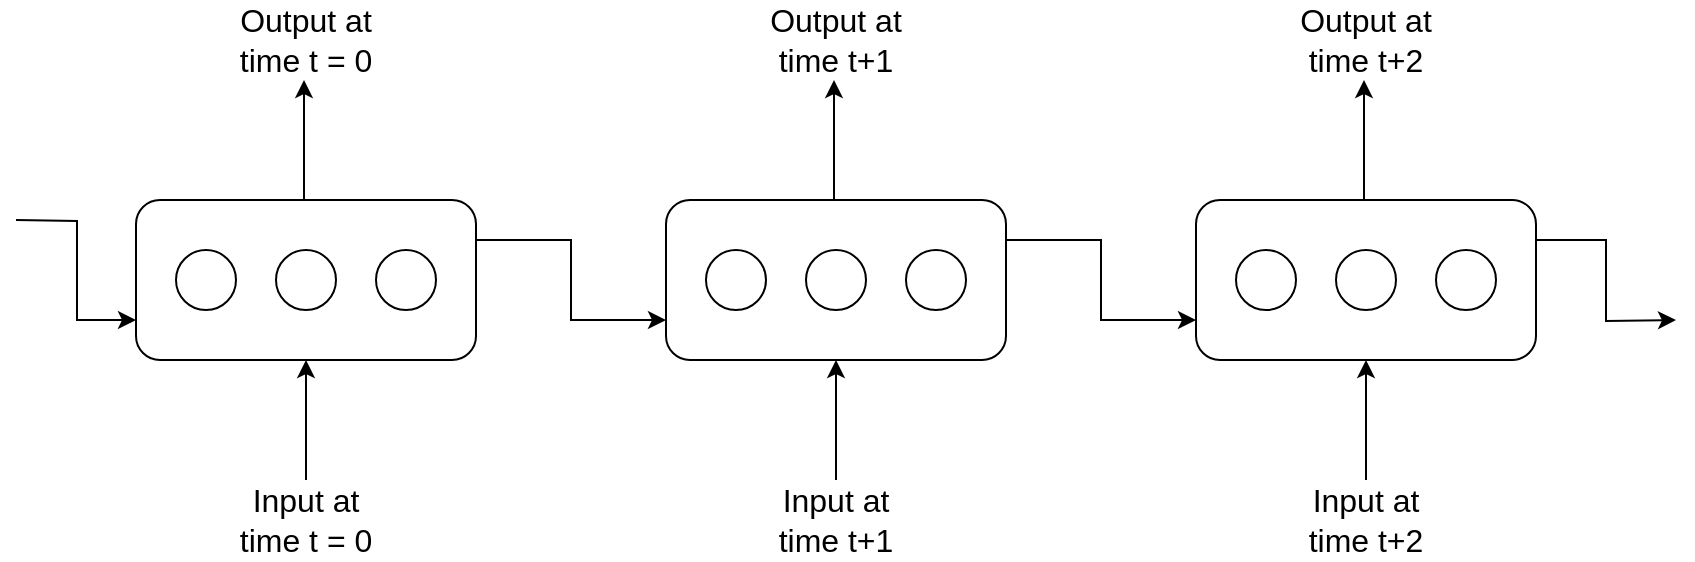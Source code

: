 <mxfile version="11.2.2" type="device" pages="1"><diagram id="nKfWUY4WHd_ot0ILlAox" name="Page-1"><mxGraphModel dx="2016" dy="865" grid="1" gridSize="10" guides="1" tooltips="1" connect="1" arrows="1" fold="1" page="1" pageScale="1" pageWidth="827" pageHeight="1169" math="0" shadow="0"><root><mxCell id="0"/><mxCell id="1" parent="0"/><mxCell id="nzUK_Xk65o9h6ID9c8tt-22" style="edgeStyle=orthogonalEdgeStyle;rounded=0;orthogonalLoop=1;jettySize=auto;html=1;exitX=1;exitY=0.25;exitDx=0;exitDy=0;entryX=0;entryY=0.75;entryDx=0;entryDy=0;" edge="1" parent="1" source="nzUK_Xk65o9h6ID9c8tt-1" target="nzUK_Xk65o9h6ID9c8tt-10"><mxGeometry relative="1" as="geometry"/></mxCell><mxCell id="nzUK_Xk65o9h6ID9c8tt-25" style="edgeStyle=orthogonalEdgeStyle;rounded=0;orthogonalLoop=1;jettySize=auto;html=1;entryX=0;entryY=0.75;entryDx=0;entryDy=0;" edge="1" parent="1" target="nzUK_Xk65o9h6ID9c8tt-1"><mxGeometry relative="1" as="geometry"><mxPoint x="10" y="420" as="targetPoint"/><mxPoint x="-30" y="320" as="sourcePoint"/></mxGeometry></mxCell><mxCell id="nzUK_Xk65o9h6ID9c8tt-1" value="" style="rounded=1;whiteSpace=wrap;html=1;" vertex="1" parent="1"><mxGeometry x="30" y="310" width="170" height="80" as="geometry"/></mxCell><mxCell id="nzUK_Xk65o9h6ID9c8tt-2" value="" style="ellipse;whiteSpace=wrap;html=1;aspect=fixed;" vertex="1" parent="1"><mxGeometry x="50" y="335" width="30" height="30" as="geometry"/></mxCell><mxCell id="nzUK_Xk65o9h6ID9c8tt-3" value="" style="ellipse;whiteSpace=wrap;html=1;aspect=fixed;" vertex="1" parent="1"><mxGeometry x="100" y="335" width="30" height="30" as="geometry"/></mxCell><mxCell id="nzUK_Xk65o9h6ID9c8tt-4" value="" style="ellipse;whiteSpace=wrap;html=1;aspect=fixed;" vertex="1" parent="1"><mxGeometry x="150" y="335" width="30" height="30" as="geometry"/></mxCell><mxCell id="nzUK_Xk65o9h6ID9c8tt-5" value="" style="endArrow=classic;html=1;entryX=0.5;entryY=1;entryDx=0;entryDy=0;" edge="1" parent="1" target="nzUK_Xk65o9h6ID9c8tt-1"><mxGeometry width="50" height="50" relative="1" as="geometry"><mxPoint x="115" y="450" as="sourcePoint"/><mxPoint x="140" y="460" as="targetPoint"/></mxGeometry></mxCell><mxCell id="nzUK_Xk65o9h6ID9c8tt-6" value="" style="endArrow=classic;html=1;entryX=0.5;entryY=1;entryDx=0;entryDy=0;" edge="1" parent="1"><mxGeometry width="50" height="50" relative="1" as="geometry"><mxPoint x="114" y="310" as="sourcePoint"/><mxPoint x="114" y="250" as="targetPoint"/></mxGeometry></mxCell><mxCell id="nzUK_Xk65o9h6ID9c8tt-23" style="edgeStyle=orthogonalEdgeStyle;rounded=0;orthogonalLoop=1;jettySize=auto;html=1;exitX=1;exitY=0.25;exitDx=0;exitDy=0;entryX=0;entryY=0.75;entryDx=0;entryDy=0;" edge="1" parent="1" source="nzUK_Xk65o9h6ID9c8tt-10" target="nzUK_Xk65o9h6ID9c8tt-16"><mxGeometry relative="1" as="geometry"/></mxCell><mxCell id="nzUK_Xk65o9h6ID9c8tt-10" value="" style="rounded=1;whiteSpace=wrap;html=1;" vertex="1" parent="1"><mxGeometry x="295" y="310" width="170" height="80" as="geometry"/></mxCell><mxCell id="nzUK_Xk65o9h6ID9c8tt-11" value="" style="ellipse;whiteSpace=wrap;html=1;aspect=fixed;" vertex="1" parent="1"><mxGeometry x="315" y="335" width="30" height="30" as="geometry"/></mxCell><mxCell id="nzUK_Xk65o9h6ID9c8tt-12" value="" style="ellipse;whiteSpace=wrap;html=1;aspect=fixed;" vertex="1" parent="1"><mxGeometry x="365" y="335" width="30" height="30" as="geometry"/></mxCell><mxCell id="nzUK_Xk65o9h6ID9c8tt-13" value="" style="ellipse;whiteSpace=wrap;html=1;aspect=fixed;" vertex="1" parent="1"><mxGeometry x="415" y="335" width="30" height="30" as="geometry"/></mxCell><mxCell id="nzUK_Xk65o9h6ID9c8tt-14" value="" style="endArrow=classic;html=1;entryX=0.5;entryY=1;entryDx=0;entryDy=0;" edge="1" parent="1" target="nzUK_Xk65o9h6ID9c8tt-10"><mxGeometry width="50" height="50" relative="1" as="geometry"><mxPoint x="380" y="450" as="sourcePoint"/><mxPoint x="405" y="460" as="targetPoint"/></mxGeometry></mxCell><mxCell id="nzUK_Xk65o9h6ID9c8tt-15" value="" style="endArrow=classic;html=1;entryX=0.5;entryY=1;entryDx=0;entryDy=0;" edge="1" parent="1"><mxGeometry width="50" height="50" relative="1" as="geometry"><mxPoint x="379" y="310" as="sourcePoint"/><mxPoint x="379" y="250" as="targetPoint"/></mxGeometry></mxCell><mxCell id="nzUK_Xk65o9h6ID9c8tt-24" style="edgeStyle=orthogonalEdgeStyle;rounded=0;orthogonalLoop=1;jettySize=auto;html=1;exitX=1;exitY=0.25;exitDx=0;exitDy=0;" edge="1" parent="1" source="nzUK_Xk65o9h6ID9c8tt-16"><mxGeometry relative="1" as="geometry"><mxPoint x="800" y="370" as="targetPoint"/></mxGeometry></mxCell><mxCell id="nzUK_Xk65o9h6ID9c8tt-16" value="" style="rounded=1;whiteSpace=wrap;html=1;" vertex="1" parent="1"><mxGeometry x="560" y="310" width="170" height="80" as="geometry"/></mxCell><mxCell id="nzUK_Xk65o9h6ID9c8tt-17" value="" style="ellipse;whiteSpace=wrap;html=1;aspect=fixed;" vertex="1" parent="1"><mxGeometry x="580" y="335" width="30" height="30" as="geometry"/></mxCell><mxCell id="nzUK_Xk65o9h6ID9c8tt-18" value="" style="ellipse;whiteSpace=wrap;html=1;aspect=fixed;" vertex="1" parent="1"><mxGeometry x="630" y="335" width="30" height="30" as="geometry"/></mxCell><mxCell id="nzUK_Xk65o9h6ID9c8tt-19" value="" style="ellipse;whiteSpace=wrap;html=1;aspect=fixed;" vertex="1" parent="1"><mxGeometry x="680" y="335" width="30" height="30" as="geometry"/></mxCell><mxCell id="nzUK_Xk65o9h6ID9c8tt-20" value="" style="endArrow=classic;html=1;entryX=0.5;entryY=1;entryDx=0;entryDy=0;" edge="1" parent="1" target="nzUK_Xk65o9h6ID9c8tt-16"><mxGeometry width="50" height="50" relative="1" as="geometry"><mxPoint x="645" y="450" as="sourcePoint"/><mxPoint x="670" y="460" as="targetPoint"/></mxGeometry></mxCell><mxCell id="nzUK_Xk65o9h6ID9c8tt-21" value="" style="endArrow=classic;html=1;entryX=0.5;entryY=1;entryDx=0;entryDy=0;" edge="1" parent="1"><mxGeometry width="50" height="50" relative="1" as="geometry"><mxPoint x="644" y="310" as="sourcePoint"/><mxPoint x="644" y="250" as="targetPoint"/></mxGeometry></mxCell><mxCell id="nzUK_Xk65o9h6ID9c8tt-26" value="&lt;span style=&quot;font-size: 16px&quot;&gt;Output at &lt;br&gt;time t = 0&lt;br&gt;&lt;/span&gt;" style="text;html=1;strokeColor=none;fillColor=none;align=center;verticalAlign=middle;whiteSpace=wrap;rounded=0;" vertex="1" parent="1"><mxGeometry x="70" y="210" width="90" height="40" as="geometry"/></mxCell><mxCell id="nzUK_Xk65o9h6ID9c8tt-27" value="&lt;span style=&quot;font-size: 16px&quot;&gt;Output at &lt;br&gt;time t+1&lt;br&gt;&lt;/span&gt;" style="text;html=1;strokeColor=none;fillColor=none;align=center;verticalAlign=middle;whiteSpace=wrap;rounded=0;" vertex="1" parent="1"><mxGeometry x="335" y="210" width="90" height="40" as="geometry"/></mxCell><mxCell id="nzUK_Xk65o9h6ID9c8tt-28" value="&lt;span style=&quot;font-size: 16px&quot;&gt;Output at &lt;br&gt;time t+2&lt;br&gt;&lt;/span&gt;" style="text;html=1;strokeColor=none;fillColor=none;align=center;verticalAlign=middle;whiteSpace=wrap;rounded=0;" vertex="1" parent="1"><mxGeometry x="600" y="210" width="90" height="40" as="geometry"/></mxCell><mxCell id="nzUK_Xk65o9h6ID9c8tt-29" value="&lt;span style=&quot;font-size: 16px&quot;&gt;Input at time t = 0&lt;br&gt;&lt;/span&gt;" style="text;html=1;strokeColor=none;fillColor=none;align=center;verticalAlign=middle;whiteSpace=wrap;rounded=0;" vertex="1" parent="1"><mxGeometry x="70" y="450" width="90" height="40" as="geometry"/></mxCell><mxCell id="nzUK_Xk65o9h6ID9c8tt-30" value="&lt;span style=&quot;font-size: 16px&quot;&gt;Input at time t+1&lt;br&gt;&lt;/span&gt;" style="text;html=1;strokeColor=none;fillColor=none;align=center;verticalAlign=middle;whiteSpace=wrap;rounded=0;" vertex="1" parent="1"><mxGeometry x="335" y="450" width="90" height="40" as="geometry"/></mxCell><mxCell id="nzUK_Xk65o9h6ID9c8tt-31" value="&lt;span style=&quot;font-size: 16px&quot;&gt;Input at time t+2&lt;br&gt;&lt;/span&gt;" style="text;html=1;strokeColor=none;fillColor=none;align=center;verticalAlign=middle;whiteSpace=wrap;rounded=0;" vertex="1" parent="1"><mxGeometry x="600" y="450" width="90" height="40" as="geometry"/></mxCell></root></mxGraphModel></diagram></mxfile>